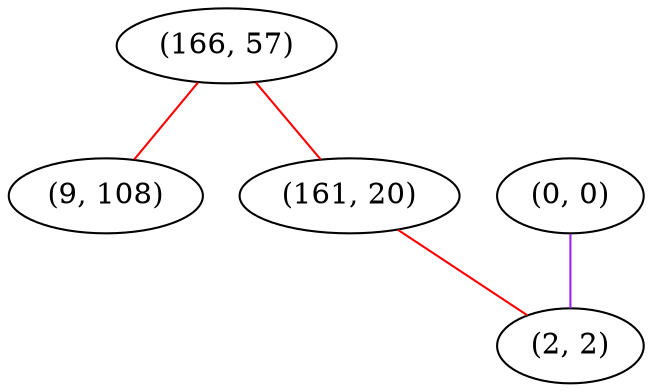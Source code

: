 graph "" {
"(166, 57)";
"(0, 0)";
"(9, 108)";
"(161, 20)";
"(2, 2)";
"(166, 57)" -- "(9, 108)"  [color=red, key=0, weight=1];
"(166, 57)" -- "(161, 20)"  [color=red, key=0, weight=1];
"(0, 0)" -- "(2, 2)"  [color=purple, key=0, weight=4];
"(161, 20)" -- "(2, 2)"  [color=red, key=0, weight=1];
}
